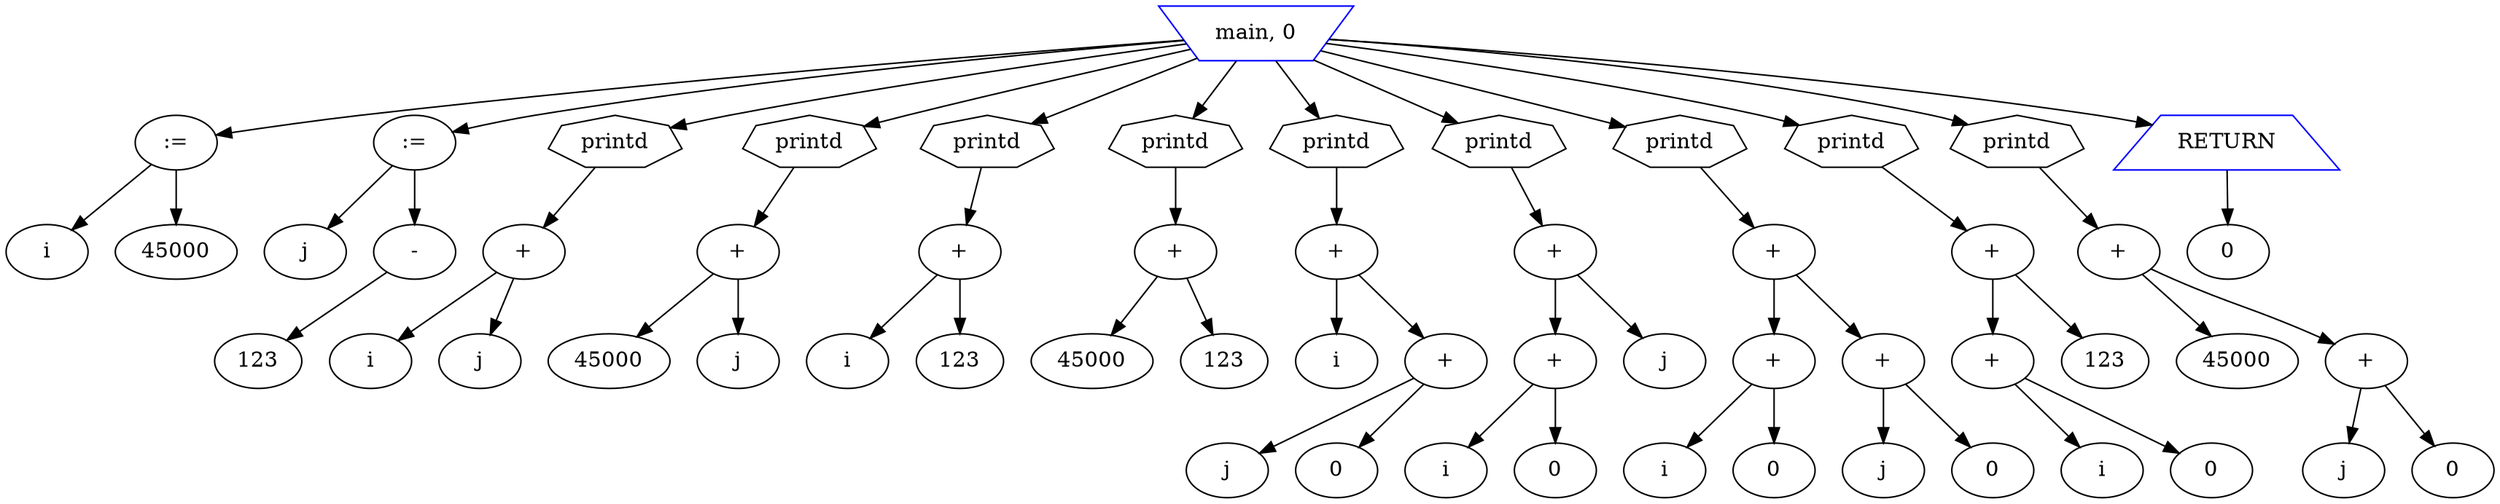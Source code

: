 digraph mon_programme {
	node_1 [label="main, 0" shape=invtrapezium color=blue];
	node_2 [label=":=" shape=ellipse];
	node_3 [shape=ellipse label="i"];
	node_4 [shape=ellipse label="45000"];
	node_5 [label=":=" shape=ellipse];
	node_6 [shape=ellipse label="j"];
	node_7 [label="-" shape=ellipse];
	node_8 [shape=ellipse label="123"];
	node_9 [label="printd" shape=septagon];
	node_10 [label="+" shape=ellipse];
	node_11 [shape=ellipse label="i"];
	node_12 [shape=ellipse label="j"];
	node_13 [label="printd" shape=septagon];
	node_14 [label="+" shape=ellipse];
	node_15 [shape=ellipse label="45000"];
	node_16 [shape=ellipse label="j"];
	node_17 [label="printd" shape=septagon];
	node_18 [label="+" shape=ellipse];
	node_19 [shape=ellipse label="i"];
	node_20 [shape=ellipse label="123"];
	node_21 [label="printd" shape=septagon];
	node_22 [label="+" shape=ellipse];
	node_23 [shape=ellipse label="45000"];
	node_24 [shape=ellipse label="123"];
	node_25 [label="printd" shape=septagon];
	node_26 [label="+" shape=ellipse];
	node_27 [shape=ellipse label="i"];
	node_28 [label="+" shape=ellipse];
	node_29 [shape=ellipse label="j"];
	node_30 [shape=ellipse label="0"];
	node_31 [label="printd" shape=septagon];
	node_32 [label="+" shape=ellipse];
	node_33 [label="+" shape=ellipse];
	node_34 [shape=ellipse label="i"];
	node_35 [shape=ellipse label="0"];
	node_36 [shape=ellipse label="j"];
	node_37 [label="printd" shape=septagon];
	node_38 [label="+" shape=ellipse];
	node_39 [label="+" shape=ellipse];
	node_40 [shape=ellipse label="i"];
	node_41 [shape=ellipse label="0"];
	node_42 [label="+" shape=ellipse];
	node_43 [shape=ellipse label="j"];
	node_44 [shape=ellipse label="0"];
	node_45 [label="printd" shape=septagon];
	node_46 [label="+" shape=ellipse];
	node_47 [label="+" shape=ellipse];
	node_48 [shape=ellipse label="i"];
	node_49 [shape=ellipse label="0"];
	node_50 [shape=ellipse label="123"];
	node_51 [label="printd" shape=septagon];
	node_52 [label="+" shape=ellipse];
	node_53 [shape=ellipse label="45000"];
	node_54 [label="+" shape=ellipse];
	node_55 [shape=ellipse label="j"];
	node_56 [shape=ellipse label="0"];
	node_57 [label="RETURN" shape=trapezium color=blue];
	node_58 [shape=ellipse label="0"];
	node_2 ->  node_3;
	node_2 ->  node_4;
	node_1 ->  node_2;
	node_5 ->  node_6;
	node_7 ->  node_8;
	node_5 ->  node_7;
	node_1 ->  node_5;
	node_10 ->  node_11;
	node_10 ->  node_12;
	node_9 ->  node_10;
	node_1 ->  node_9;
	node_14 ->  node_15;
	node_14 ->  node_16;
	node_13 ->  node_14;
	node_1 ->  node_13;
	node_18 ->  node_19;
	node_18 ->  node_20;
	node_17 ->  node_18;
	node_1 ->  node_17;
	node_22 ->  node_23;
	node_22 ->  node_24;
	node_21 ->  node_22;
	node_1 ->  node_21;
	node_26 ->  node_27;
	node_28 ->  node_29;
	node_28 ->  node_30;
	node_26 ->  node_28;
	node_25 ->  node_26;
	node_1 ->  node_25;
	node_33 ->  node_34;
	node_33 ->  node_35;
	node_32 ->  node_33;
	node_32 ->  node_36;
	node_31 ->  node_32;
	node_1 ->  node_31;
	node_39 ->  node_40;
	node_39 ->  node_41;
	node_38 ->  node_39;
	node_42 ->  node_43;
	node_42 ->  node_44;
	node_38 ->  node_42;
	node_37 ->  node_38;
	node_1 ->  node_37;
	node_47 ->  node_48;
	node_47 ->  node_49;
	node_46 ->  node_47;
	node_46 ->  node_50;
	node_45 ->  node_46;
	node_1 ->  node_45;
	node_52 ->  node_53;
	node_54 ->  node_55;
	node_54 ->  node_56;
	node_52 ->  node_54;
	node_51 ->  node_52;
	node_1 ->  node_51;
	node_57 ->  node_58;
	node_1 ->  node_57;

}